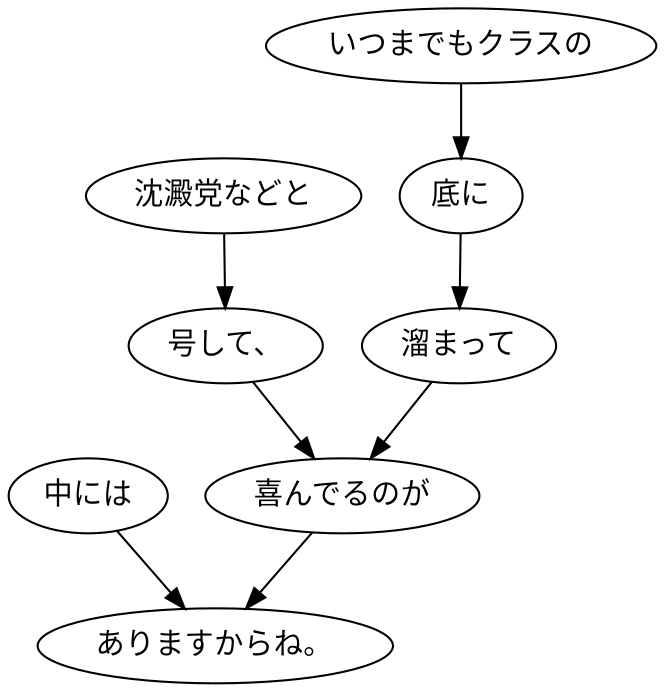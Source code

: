 digraph graph8049 {
	node0 [label="中には"];
	node1 [label="沈澱党などと"];
	node2 [label="号して、"];
	node3 [label="いつまでもクラスの"];
	node4 [label="底に"];
	node5 [label="溜まって"];
	node6 [label="喜んでるのが"];
	node7 [label="ありますからね。"];
	node0 -> node7;
	node1 -> node2;
	node2 -> node6;
	node3 -> node4;
	node4 -> node5;
	node5 -> node6;
	node6 -> node7;
}
